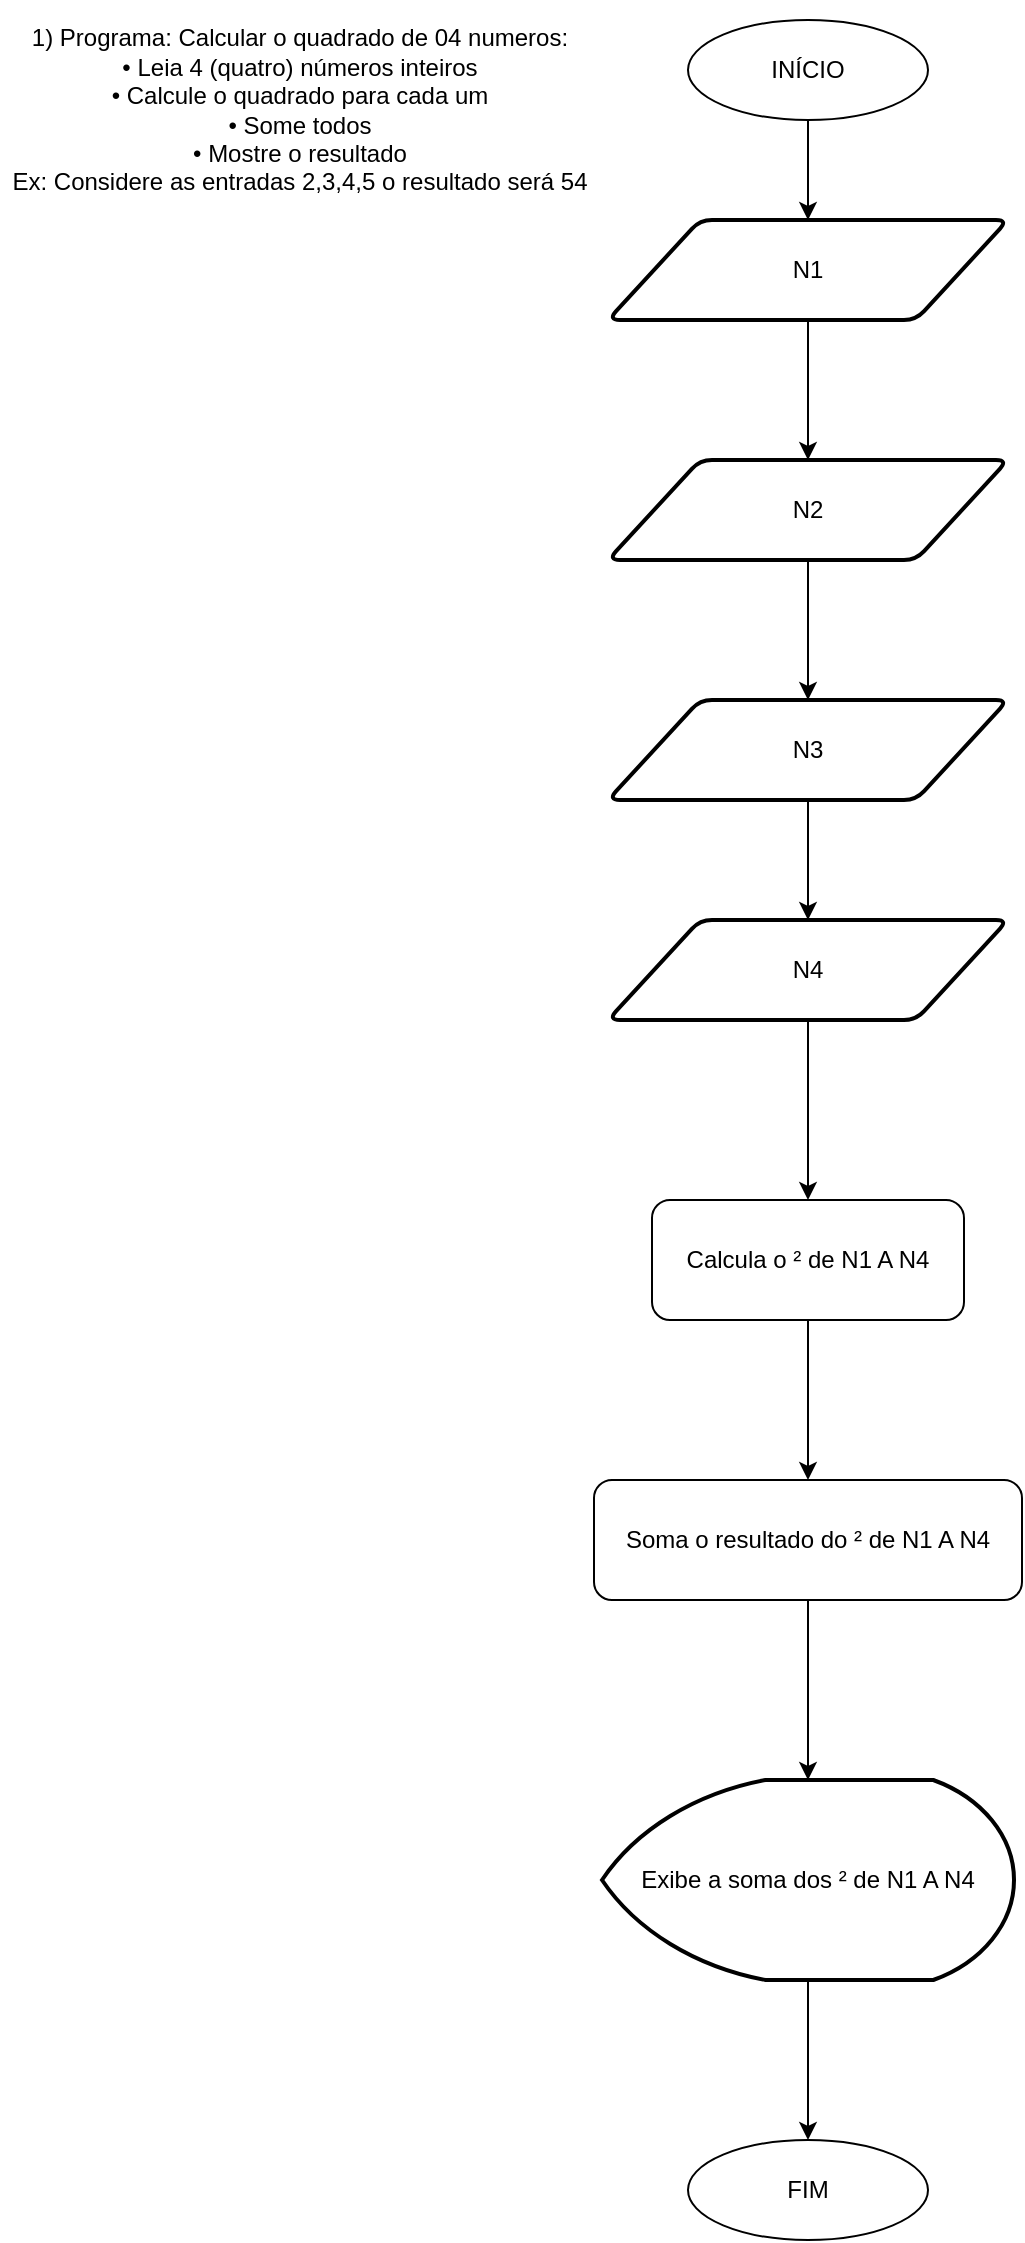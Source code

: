 <mxfile version="25.0.2">
  <diagram name="Página-1" id="Tc3PCI4JLIHLV6xkgyNU">
    <mxGraphModel dx="1434" dy="836" grid="1" gridSize="10" guides="1" tooltips="1" connect="1" arrows="1" fold="1" page="1" pageScale="1" pageWidth="827" pageHeight="1169" math="0" shadow="0">
      <root>
        <mxCell id="0" />
        <mxCell id="1" parent="0" />
        <mxCell id="-PvJFC2BvxMRsc1tqfLz-9" value="" style="edgeStyle=orthogonalEdgeStyle;rounded=0;orthogonalLoop=1;jettySize=auto;html=1;" edge="1" parent="1" source="z5SRS-tbTI1OI5ZsA6Za-1" target="1QsZ_70u09qBCsEMQg7t-4">
          <mxGeometry relative="1" as="geometry" />
        </mxCell>
        <mxCell id="z5SRS-tbTI1OI5ZsA6Za-1" value="INÍCIO" style="ellipse;whiteSpace=wrap;html=1;" parent="1" vertex="1">
          <mxGeometry x="354" y="20" width="120" height="50" as="geometry" />
        </mxCell>
        <mxCell id="z5SRS-tbTI1OI5ZsA6Za-2" value="&lt;div style=&quot;&quot;&gt;1) Programa: Calcular o quadrado de 04 numeros:&lt;/div&gt;&lt;div style=&quot;&quot;&gt;•&amp;nbsp;&lt;span style=&quot;background-color: initial;&quot;&gt;Leia 4 (quatro) números inteiros&lt;/span&gt;&lt;/div&gt;&lt;div style=&quot;&quot;&gt;•&amp;nbsp;&lt;span style=&quot;background-color: initial;&quot;&gt;Calcule o quadrado para cada um&lt;/span&gt;&lt;/div&gt;&lt;div style=&quot;&quot;&gt;•&amp;nbsp;&lt;span style=&quot;background-color: initial;&quot;&gt;Some todos&lt;/span&gt;&lt;/div&gt;&lt;div style=&quot;&quot;&gt;•&amp;nbsp;&lt;span style=&quot;background-color: initial;&quot;&gt;Mostre o resultado&lt;/span&gt;&lt;/div&gt;&lt;div style=&quot;&quot;&gt;Ex: Considere as entradas 2,3,4,5 o resultado será 54&lt;/div&gt;" style="text;html=1;align=center;verticalAlign=middle;whiteSpace=wrap;rounded=0;" parent="1" vertex="1">
          <mxGeometry x="10" y="10" width="300" height="110" as="geometry" />
        </mxCell>
        <mxCell id="-PvJFC2BvxMRsc1tqfLz-10" value="" style="edgeStyle=orthogonalEdgeStyle;rounded=0;orthogonalLoop=1;jettySize=auto;html=1;" edge="1" parent="1" source="1QsZ_70u09qBCsEMQg7t-4" target="-PvJFC2BvxMRsc1tqfLz-2">
          <mxGeometry relative="1" as="geometry" />
        </mxCell>
        <mxCell id="1QsZ_70u09qBCsEMQg7t-4" value="N1" style="shape=parallelogram;html=1;strokeWidth=2;perimeter=parallelogramPerimeter;whiteSpace=wrap;rounded=1;arcSize=12;size=0.23;" parent="1" vertex="1">
          <mxGeometry x="314" y="120" width="200" height="50" as="geometry" />
        </mxCell>
        <mxCell id="-PvJFC2BvxMRsc1tqfLz-11" value="" style="edgeStyle=orthogonalEdgeStyle;rounded=0;orthogonalLoop=1;jettySize=auto;html=1;" edge="1" parent="1" source="-PvJFC2BvxMRsc1tqfLz-2" target="-PvJFC2BvxMRsc1tqfLz-3">
          <mxGeometry relative="1" as="geometry" />
        </mxCell>
        <mxCell id="-PvJFC2BvxMRsc1tqfLz-2" value="N2" style="shape=parallelogram;html=1;strokeWidth=2;perimeter=parallelogramPerimeter;whiteSpace=wrap;rounded=1;arcSize=12;size=0.23;" vertex="1" parent="1">
          <mxGeometry x="314" y="240" width="200" height="50" as="geometry" />
        </mxCell>
        <mxCell id="-PvJFC2BvxMRsc1tqfLz-12" value="" style="edgeStyle=orthogonalEdgeStyle;rounded=0;orthogonalLoop=1;jettySize=auto;html=1;" edge="1" parent="1" source="-PvJFC2BvxMRsc1tqfLz-3" target="-PvJFC2BvxMRsc1tqfLz-4">
          <mxGeometry relative="1" as="geometry" />
        </mxCell>
        <mxCell id="-PvJFC2BvxMRsc1tqfLz-3" value="N3" style="shape=parallelogram;html=1;strokeWidth=2;perimeter=parallelogramPerimeter;whiteSpace=wrap;rounded=1;arcSize=12;size=0.23;" vertex="1" parent="1">
          <mxGeometry x="314" y="360" width="200" height="50" as="geometry" />
        </mxCell>
        <mxCell id="-PvJFC2BvxMRsc1tqfLz-13" value="" style="edgeStyle=orthogonalEdgeStyle;rounded=0;orthogonalLoop=1;jettySize=auto;html=1;" edge="1" parent="1" source="-PvJFC2BvxMRsc1tqfLz-4" target="-PvJFC2BvxMRsc1tqfLz-5">
          <mxGeometry relative="1" as="geometry" />
        </mxCell>
        <mxCell id="-PvJFC2BvxMRsc1tqfLz-4" value="N4" style="shape=parallelogram;html=1;strokeWidth=2;perimeter=parallelogramPerimeter;whiteSpace=wrap;rounded=1;arcSize=12;size=0.23;" vertex="1" parent="1">
          <mxGeometry x="314" y="470" width="200" height="50" as="geometry" />
        </mxCell>
        <mxCell id="-PvJFC2BvxMRsc1tqfLz-14" value="" style="edgeStyle=orthogonalEdgeStyle;rounded=0;orthogonalLoop=1;jettySize=auto;html=1;" edge="1" parent="1" source="-PvJFC2BvxMRsc1tqfLz-5" target="-PvJFC2BvxMRsc1tqfLz-6">
          <mxGeometry relative="1" as="geometry" />
        </mxCell>
        <mxCell id="-PvJFC2BvxMRsc1tqfLz-5" value="Calcula o ² de N1 A N4" style="rounded=1;whiteSpace=wrap;html=1;" vertex="1" parent="1">
          <mxGeometry x="336" y="610" width="156" height="60" as="geometry" />
        </mxCell>
        <mxCell id="-PvJFC2BvxMRsc1tqfLz-15" value="" style="edgeStyle=orthogonalEdgeStyle;rounded=0;orthogonalLoop=1;jettySize=auto;html=1;" edge="1" parent="1" source="-PvJFC2BvxMRsc1tqfLz-6" target="-PvJFC2BvxMRsc1tqfLz-7">
          <mxGeometry relative="1" as="geometry" />
        </mxCell>
        <mxCell id="-PvJFC2BvxMRsc1tqfLz-6" value="Soma o resultado do ² de N1 A N4" style="rounded=1;whiteSpace=wrap;html=1;" vertex="1" parent="1">
          <mxGeometry x="307" y="750" width="214" height="60" as="geometry" />
        </mxCell>
        <mxCell id="-PvJFC2BvxMRsc1tqfLz-16" value="" style="edgeStyle=orthogonalEdgeStyle;rounded=0;orthogonalLoop=1;jettySize=auto;html=1;" edge="1" parent="1" source="-PvJFC2BvxMRsc1tqfLz-7" target="-PvJFC2BvxMRsc1tqfLz-8">
          <mxGeometry relative="1" as="geometry" />
        </mxCell>
        <mxCell id="-PvJFC2BvxMRsc1tqfLz-7" value="&lt;div&gt;&lt;span style=&quot;background-color: initial;&quot;&gt;Exibe a soma dos ² de N1 A N4&lt;/span&gt;&lt;br&gt;&lt;/div&gt;" style="strokeWidth=2;html=1;shape=mxgraph.flowchart.display;whiteSpace=wrap;" vertex="1" parent="1">
          <mxGeometry x="311" y="900" width="206" height="100" as="geometry" />
        </mxCell>
        <mxCell id="-PvJFC2BvxMRsc1tqfLz-8" value="FIM" style="ellipse;whiteSpace=wrap;html=1;" vertex="1" parent="1">
          <mxGeometry x="354" y="1080" width="120" height="50" as="geometry" />
        </mxCell>
      </root>
    </mxGraphModel>
  </diagram>
</mxfile>
